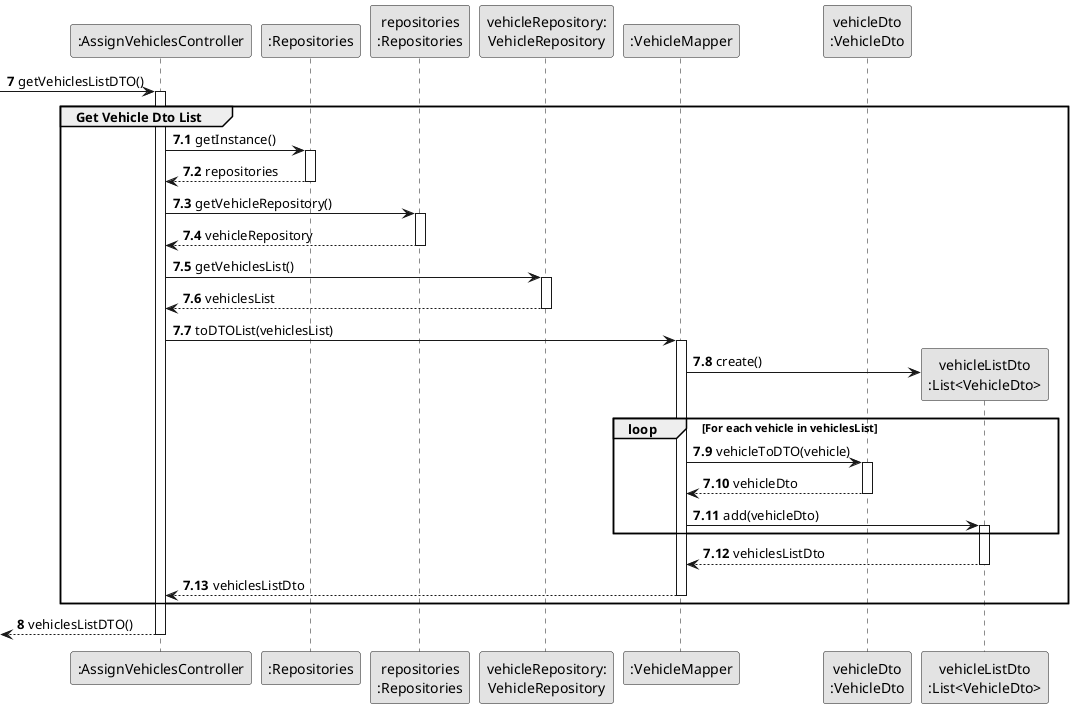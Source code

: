 @startuml
skinparam monochrome true
skinparam packageStyle rectangle
skinparam shadowing false

autonumber

'hide footbox

participant ":AssignVehiclesController" as CTRL
participant ":Repositories" as REP
participant "repositories\n:Repositories" as REPS
participant "vehicleRepository:\nVehicleRepository" as vehicleRepository
participant ":VehicleMapper" as vehicleMAPPER
participant "vehicleDto\n:VehicleDto" as vehicleDTO
participant "vehicleListDto\n:List<VehicleDto>" as vehicleListDTO

autonumber 7

 -> CTRL : getVehiclesListDTO()
autonumber 7.1
activate CTRL
    group Get Vehicle Dto List


            CTRL -> REP : getInstance()
            activate REP

            REP --> CTRL: repositories
            deactivate REP

            CTRL -> REPS : getVehicleRepository()
            activate REPS

            REPS --> CTRL: vehicleRepository
            deactivate REPS

            CTRL -> vehicleRepository: getVehiclesList()
            activate vehicleRepository

            vehicleRepository --> CTRL : vehiclesList
            deactivate vehicleRepository

            CTRL -> vehicleMAPPER: toDTOList(vehiclesList)
            activate vehicleMAPPER

                vehicleMAPPER -> vehicleListDTO** : create()

                loop For each vehicle in vehiclesList

                vehicleMAPPER -> vehicleDTO: vehicleToDTO(vehicle)
                activate vehicleDTO

                vehicleDTO --> vehicleMAPPER: vehicleDto
                deactivate vehicleDTO

                vehicleMAPPER -> vehicleListDTO: add(vehicleDto)
                activate vehicleListDTO

                end

                vehicleListDTO --> vehicleMAPPER: vehiclesListDto
                deactivate vehicleListDTO

            vehicleMAPPER --> CTRL : vehiclesListDto
            deactivate vehicleMAPPER


    end
    autonumber 8
    <-- CTRL  : vehiclesListDTO()
deactivate CTRL


@enduml